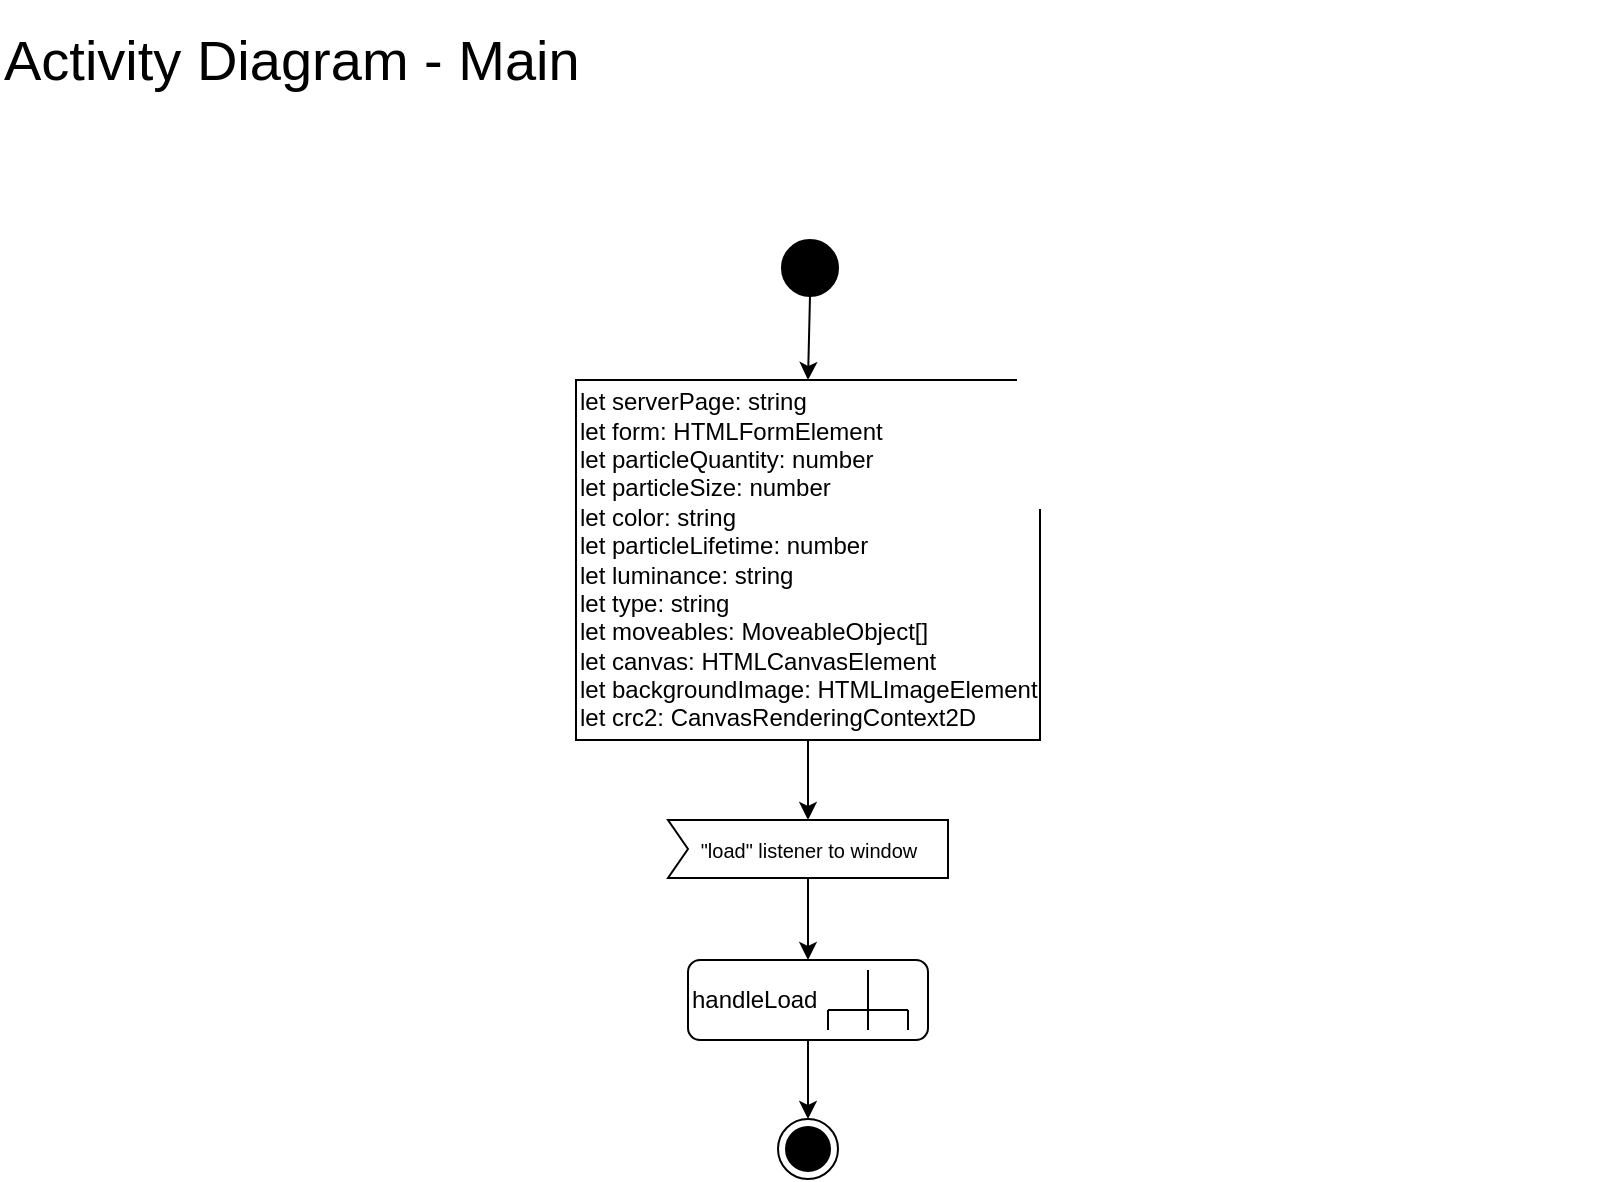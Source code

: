 <mxfile version="13.7.9" type="device"><diagram id="xjWND2QtZa3DAm582KNA" name="Page-1"><mxGraphModel dx="1086" dy="806" grid="1" gridSize="10" guides="1" tooltips="1" connect="1" arrows="1" fold="1" page="1" pageScale="1" pageWidth="827" pageHeight="1169" math="0" shadow="0"><root><mxCell id="0"/><mxCell id="1" parent="0"/><mxCell id="bfHTxRkcMioaoRPTzKYq-1" value="&lt;font style=&quot;font-size: 28px&quot;&gt;Activity Diagram - Main&lt;/font&gt;" style="text;html=1;strokeColor=none;fillColor=none;align=left;verticalAlign=middle;whiteSpace=wrap;rounded=0;" parent="1" vertex="1"><mxGeometry x="10" y="10" width="800" height="60" as="geometry"/></mxCell><mxCell id="bfHTxRkcMioaoRPTzKYq-2" value="" style="ellipse;whiteSpace=wrap;html=1;aspect=fixed;fillColor=#000000;" parent="1" vertex="1"><mxGeometry x="401" y="130" width="28" height="28" as="geometry"/></mxCell><mxCell id="bfHTxRkcMioaoRPTzKYq-3" value="" style="endArrow=classic;html=1;exitX=0.5;exitY=1;exitDx=0;exitDy=0;entryX=0.5;entryY=0;entryDx=0;entryDy=0;" parent="1" source="bfHTxRkcMioaoRPTzKYq-2" target="bfHTxRkcMioaoRPTzKYq-8" edge="1"><mxGeometry width="50" height="50" relative="1" as="geometry"><mxPoint x="424" y="490" as="sourcePoint"/><mxPoint x="414" y="190" as="targetPoint"/></mxGeometry></mxCell><mxCell id="0rrHfMHU7LK4zfq8_Iqn-1" style="edgeStyle=orthogonalEdgeStyle;rounded=0;orthogonalLoop=1;jettySize=auto;html=1;entryX=0;entryY=0;entryDx=70;entryDy=0;entryPerimeter=0;" parent="1" source="bfHTxRkcMioaoRPTzKYq-8" target="0rrHfMHU7LK4zfq8_Iqn-7" edge="1"><mxGeometry relative="1" as="geometry"><mxPoint x="414.0" y="424" as="targetPoint"/></mxGeometry></mxCell><mxCell id="bfHTxRkcMioaoRPTzKYq-8" value="&lt;div&gt;let serverPage: string&lt;/div&gt;&lt;div&gt;let form: HTMLFormElement&lt;/div&gt;&lt;div&gt;let particleQuantity: number&lt;/div&gt;&lt;div&gt;let particleSize: number&lt;/div&gt;&lt;div&gt;let color: string&lt;/div&gt;&lt;div&gt;let particleLifetime: number&lt;/div&gt;&lt;div&gt;let luminance: string&lt;/div&gt;&lt;div&gt;let type: string&lt;/div&gt;&lt;div&gt;let moveables: MoveableObject[]&lt;/div&gt;&lt;div&gt;let canvas: HTMLCanvasElement&lt;/div&gt;&lt;div&gt;let backgroundImage: HTMLImageElement&lt;/div&gt;&lt;div&gt;let crc2: CanvasRenderingContext2D&lt;/div&gt;" style="rounded=0;whiteSpace=wrap;html=1;align=left;" parent="1" vertex="1"><mxGeometry x="298" y="200" width="232" height="180" as="geometry"/></mxCell><mxCell id="bfHTxRkcMioaoRPTzKYq-18" value="" style="ellipse;html=1;shape=endState;fillColor=#000000;" parent="1" vertex="1"><mxGeometry x="399" y="569.5" width="30" height="30" as="geometry"/></mxCell><mxCell id="0rrHfMHU7LK4zfq8_Iqn-6" style="edgeStyle=orthogonalEdgeStyle;rounded=0;orthogonalLoop=1;jettySize=auto;html=1;entryX=0.5;entryY=0;entryDx=0;entryDy=0;" parent="1" source="0rrHfMHU7LK4zfq8_Iqn-4" target="bfHTxRkcMioaoRPTzKYq-18" edge="1"><mxGeometry relative="1" as="geometry"/></mxCell><mxCell id="0rrHfMHU7LK4zfq8_Iqn-4" value="handleLoad" style="rounded=1;whiteSpace=wrap;html=1;align=left;fillColor=none;" parent="1" vertex="1"><mxGeometry x="354" y="490" width="120" height="40" as="geometry"/></mxCell><mxCell id="bfHTxRkcMioaoRPTzKYq-13" value="" style="endArrow=none;html=1;" parent="1" edge="1"><mxGeometry width="50" height="50" relative="1" as="geometry"><mxPoint x="424" y="515" as="sourcePoint"/><mxPoint x="464" y="515" as="targetPoint"/></mxGeometry></mxCell><mxCell id="bfHTxRkcMioaoRPTzKYq-14" value="" style="endArrow=none;html=1;" parent="1" edge="1"><mxGeometry width="50" height="50" relative="1" as="geometry"><mxPoint x="424" y="525" as="sourcePoint"/><mxPoint x="424" y="515" as="targetPoint"/></mxGeometry></mxCell><mxCell id="bfHTxRkcMioaoRPTzKYq-15" value="" style="endArrow=none;html=1;" parent="1" edge="1"><mxGeometry width="50" height="50" relative="1" as="geometry"><mxPoint x="464" y="515" as="sourcePoint"/><mxPoint x="464" y="525" as="targetPoint"/></mxGeometry></mxCell><mxCell id="bfHTxRkcMioaoRPTzKYq-16" value="" style="endArrow=none;html=1;" parent="1" edge="1"><mxGeometry width="50" height="50" relative="1" as="geometry"><mxPoint x="444" y="525" as="sourcePoint"/><mxPoint x="444" y="495" as="targetPoint"/></mxGeometry></mxCell><mxCell id="0rrHfMHU7LK4zfq8_Iqn-10" value="" style="edgeStyle=orthogonalEdgeStyle;rounded=0;orthogonalLoop=1;jettySize=auto;html=1;exitX=0;exitY=0;exitDx=70;exitDy=29;exitPerimeter=0;" parent="1" source="0rrHfMHU7LK4zfq8_Iqn-7" target="0rrHfMHU7LK4zfq8_Iqn-4" edge="1"><mxGeometry relative="1" as="geometry"><mxPoint x="414" y="450" as="sourcePoint"/></mxGeometry></mxCell><mxCell id="0rrHfMHU7LK4zfq8_Iqn-7" value="&lt;span style=&quot;font-size: 10px&quot;&gt;&quot;load&quot; listener to window&lt;/span&gt;" style="html=1;shadow=0;dashed=0;align=center;verticalAlign=middle;shape=mxgraph.arrows2.arrow;dy=0;dx=0;notch=10;fillColor=none;" parent="1" vertex="1"><mxGeometry x="344" y="420" width="140" height="29" as="geometry"/></mxCell></root></mxGraphModel></diagram></mxfile>